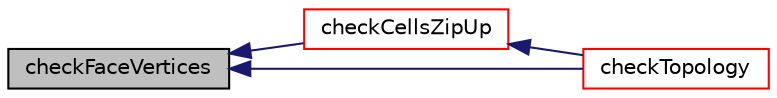 digraph "checkFaceVertices"
{
  bgcolor="transparent";
  edge [fontname="Helvetica",fontsize="10",labelfontname="Helvetica",labelfontsize="10"];
  node [fontname="Helvetica",fontsize="10",shape=record];
  rankdir="LR";
  Node1 [label="checkFaceVertices",height=0.2,width=0.4,color="black", fillcolor="grey75", style="filled", fontcolor="black"];
  Node1 -> Node2 [dir="back",color="midnightblue",fontsize="10",style="solid",fontname="Helvetica"];
  Node2 [label="checkCellsZipUp",height=0.2,width=0.4,color="red",URL="$a02008.html#ac4d8aa140428fd0a18fd6ce9e23920ab",tooltip="Check cell zip-up. "];
  Node2 -> Node3 [dir="back",color="midnightblue",fontsize="10",style="solid",fontname="Helvetica"];
  Node3 [label="checkTopology",height=0.2,width=0.4,color="red",URL="$a02008.html#a2c0b8a8756355995e379be4b56d9cca1",tooltip="Check mesh topology for correctness. "];
  Node1 -> Node3 [dir="back",color="midnightblue",fontsize="10",style="solid",fontname="Helvetica"];
}
